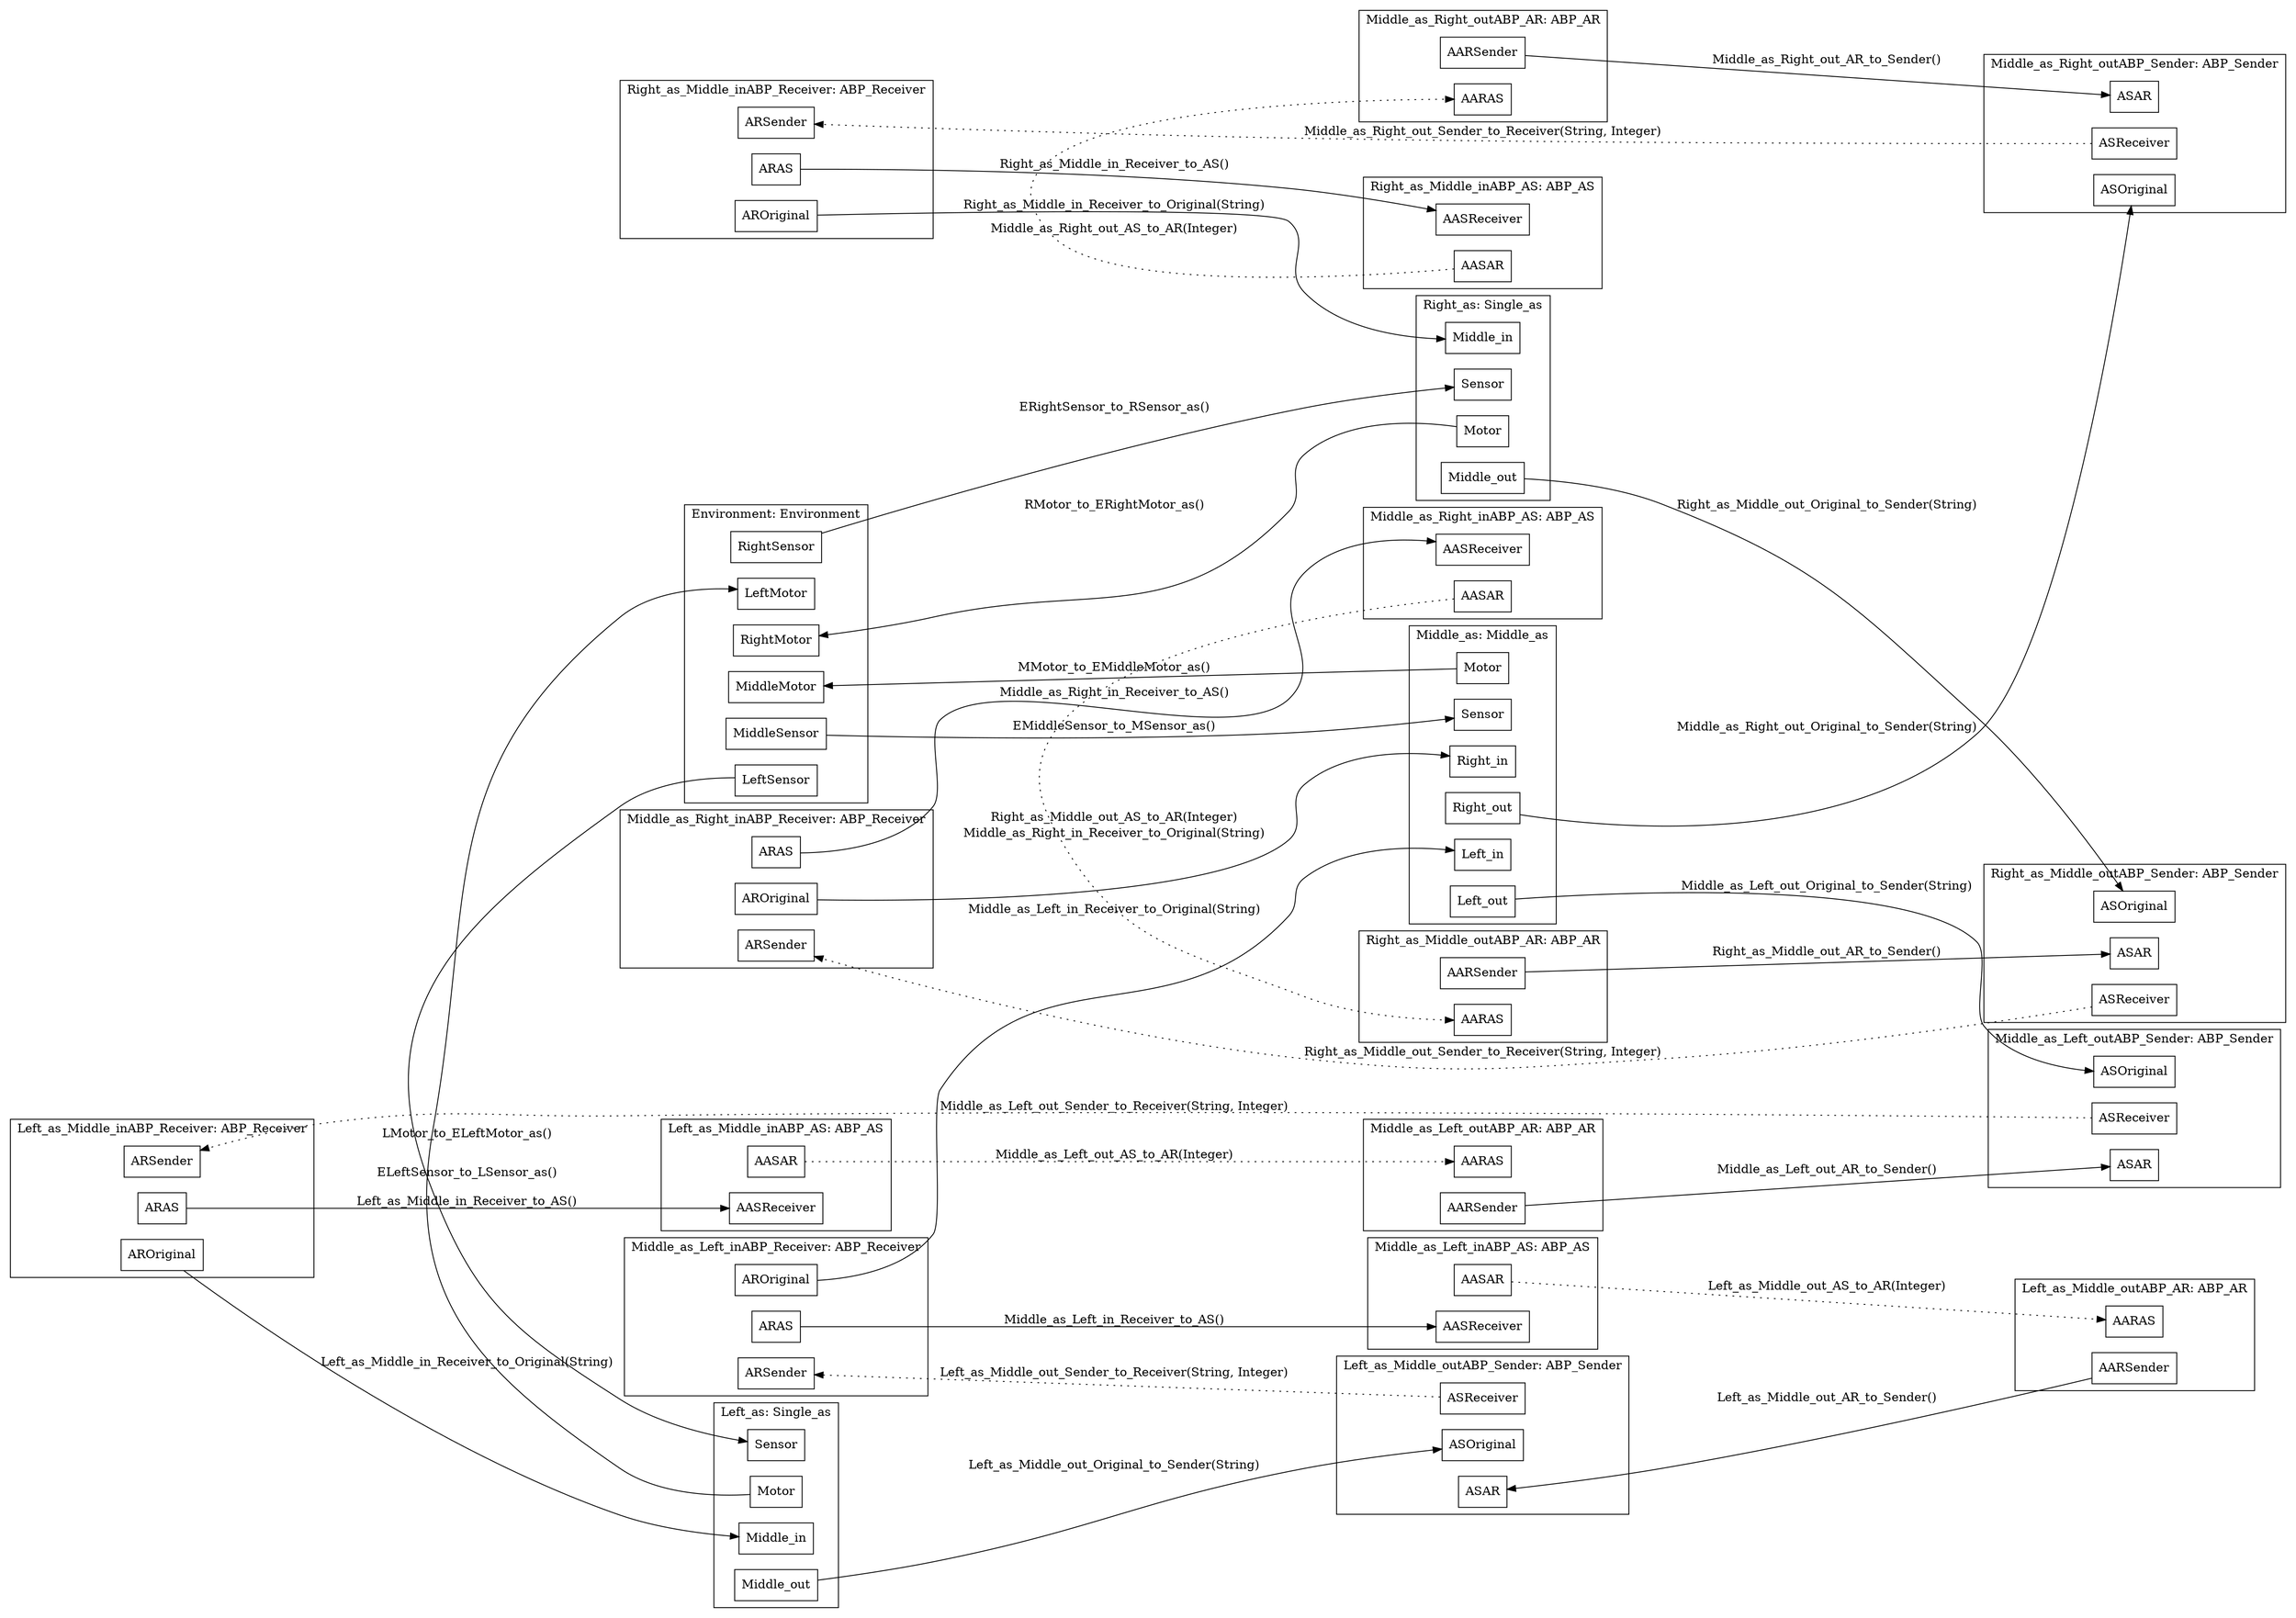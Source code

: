
digraph LegoCase_as_arg_uni_ll {
  graph [rankdir = "LR"];
  
  subgraph cluster_Right_as{
    label = "Right_as: Single_as";
    node [shape = box];
    Right_as_Sensor[label = Sensor]
    Right_as_Motor[label = Motor]
    Right_as_Middle_in[label = Middle_in]
    Right_as_Middle_out[label = Middle_out]
  }

  subgraph cluster_Left_as{
    label = "Left_as: Single_as";
    node [shape = box];
    Left_as_Sensor[label = Sensor]
    Left_as_Motor[label = Motor]
    Left_as_Middle_in[label = Middle_in]
    Left_as_Middle_out[label = Middle_out]
  }

  subgraph cluster_Middle_as{
    label = "Middle_as: Middle_as";
    node [shape = box];
    Middle_as_Sensor[label = Sensor]
    Middle_as_Motor[label = Motor]
    Middle_as_Right_in[label = Right_in]
    Middle_as_Right_out[label = Right_out]
    Middle_as_Left_in[label = Left_in]
    Middle_as_Left_out[label = Left_out]
  }

  subgraph cluster_Environment{
    label = "Environment: Environment";
    node [shape = box];
    Environment_LeftSensor[label = LeftSensor]
    Environment_LeftMotor[label = LeftMotor]
    Environment_MiddleSensor[label = MiddleSensor]
    Environment_MiddleMotor[label = MiddleMotor]
    Environment_RightSensor[label = RightSensor]
    Environment_RightMotor[label = RightMotor]
  }

  subgraph cluster_Right_as_Middle_outABP_Sender{
    label = "Right_as_Middle_outABP_Sender: ABP_Sender";
    node [shape = box];
    Right_as_Middle_outABP_Sender_ASOriginal[label = ASOriginal]
    Right_as_Middle_outABP_Sender_ASReceiver[label = ASReceiver]
    Right_as_Middle_outABP_Sender_ASAR[label = ASAR]
  }

  subgraph cluster_Right_as_Middle_outABP_AR{
    label = "Right_as_Middle_outABP_AR: ABP_AR";
    node [shape = box];
    Right_as_Middle_outABP_AR_AARAS[label = AARAS]
    Right_as_Middle_outABP_AR_AARSender[label = AARSender]
  }

  subgraph cluster_Middle_as_Right_inABP_Receiver{
    label = "Middle_as_Right_inABP_Receiver: ABP_Receiver";
    node [shape = box];
    Middle_as_Right_inABP_Receiver_AROriginal[label = AROriginal]
    Middle_as_Right_inABP_Receiver_ARSender[label = ARSender]
    Middle_as_Right_inABP_Receiver_ARAS[label = ARAS]
  }

  subgraph cluster_Middle_as_Right_inABP_AS{
    label = "Middle_as_Right_inABP_AS: ABP_AS";
    node [shape = box];
    Middle_as_Right_inABP_AS_AASAR[label = AASAR]
    Middle_as_Right_inABP_AS_AASReceiver[label = AASReceiver]
  }

  subgraph cluster_Left_as_Middle_outABP_Sender{
    label = "Left_as_Middle_outABP_Sender: ABP_Sender";
    node [shape = box];
    Left_as_Middle_outABP_Sender_ASOriginal[label = ASOriginal]
    Left_as_Middle_outABP_Sender_ASReceiver[label = ASReceiver]
    Left_as_Middle_outABP_Sender_ASAR[label = ASAR]
  }

  subgraph cluster_Left_as_Middle_outABP_AR{
    label = "Left_as_Middle_outABP_AR: ABP_AR";
    node [shape = box];
    Left_as_Middle_outABP_AR_AARAS[label = AARAS]
    Left_as_Middle_outABP_AR_AARSender[label = AARSender]
  }

  subgraph cluster_Middle_as_Left_inABP_Receiver{
    label = "Middle_as_Left_inABP_Receiver: ABP_Receiver";
    node [shape = box];
    Middle_as_Left_inABP_Receiver_AROriginal[label = AROriginal]
    Middle_as_Left_inABP_Receiver_ARSender[label = ARSender]
    Middle_as_Left_inABP_Receiver_ARAS[label = ARAS]
  }

  subgraph cluster_Middle_as_Left_inABP_AS{
    label = "Middle_as_Left_inABP_AS: ABP_AS";
    node [shape = box];
    Middle_as_Left_inABP_AS_AASAR[label = AASAR]
    Middle_as_Left_inABP_AS_AASReceiver[label = AASReceiver]
  }

  subgraph cluster_Middle_as_Right_outABP_Sender{
    label = "Middle_as_Right_outABP_Sender: ABP_Sender";
    node [shape = box];
    Middle_as_Right_outABP_Sender_ASOriginal[label = ASOriginal]
    Middle_as_Right_outABP_Sender_ASReceiver[label = ASReceiver]
    Middle_as_Right_outABP_Sender_ASAR[label = ASAR]
  }

  subgraph cluster_Middle_as_Right_outABP_AR{
    label = "Middle_as_Right_outABP_AR: ABP_AR";
    node [shape = box];
    Middle_as_Right_outABP_AR_AARAS[label = AARAS]
    Middle_as_Right_outABP_AR_AARSender[label = AARSender]
  }

  subgraph cluster_Right_as_Middle_inABP_Receiver{
    label = "Right_as_Middle_inABP_Receiver: ABP_Receiver";
    node [shape = box];
    Right_as_Middle_inABP_Receiver_AROriginal[label = AROriginal]
    Right_as_Middle_inABP_Receiver_ARSender[label = ARSender]
    Right_as_Middle_inABP_Receiver_ARAS[label = ARAS]
  }

  subgraph cluster_Right_as_Middle_inABP_AS{
    label = "Right_as_Middle_inABP_AS: ABP_AS";
    node [shape = box];
    Right_as_Middle_inABP_AS_AASAR[label = AASAR]
    Right_as_Middle_inABP_AS_AASReceiver[label = AASReceiver]
  }

  subgraph cluster_Middle_as_Left_outABP_Sender{
    label = "Middle_as_Left_outABP_Sender: ABP_Sender";
    node [shape = box];
    Middle_as_Left_outABP_Sender_ASOriginal[label = ASOriginal]
    Middle_as_Left_outABP_Sender_ASReceiver[label = ASReceiver]
    Middle_as_Left_outABP_Sender_ASAR[label = ASAR]
  }

  subgraph cluster_Middle_as_Left_outABP_AR{
    label = "Middle_as_Left_outABP_AR: ABP_AR";
    node [shape = box];
    Middle_as_Left_outABP_AR_AARAS[label = AARAS]
    Middle_as_Left_outABP_AR_AARSender[label = AARSender]
  }

  subgraph cluster_Left_as_Middle_inABP_Receiver{
    label = "Left_as_Middle_inABP_Receiver: ABP_Receiver";
    node [shape = box];
    Left_as_Middle_inABP_Receiver_AROriginal[label = AROriginal]
    Left_as_Middle_inABP_Receiver_ARSender[label = ARSender]
    Left_as_Middle_inABP_Receiver_ARAS[label = ARAS]
  }

  subgraph cluster_Left_as_Middle_inABP_AS{
    label = "Left_as_Middle_inABP_AS: ABP_AS";
    node [shape = box];
    Left_as_Middle_inABP_AS_AASAR[label = AASAR]
    Left_as_Middle_inABP_AS_AASReceiver[label = AASReceiver]
  }

  
 Environment_LeftSensor -> Left_as_Sensor [label = "ELeftSensor_to_LSensor_as()"];

 Left_as_Motor -> Environment_LeftMotor [label = "LMotor_to_ELeftMotor_as()"];

 Environment_RightSensor -> Right_as_Sensor [label = "ERightSensor_to_RSensor_as()"];

 Right_as_Motor -> Environment_RightMotor [label = "RMotor_to_ERightMotor_as()"];

 Environment_MiddleSensor -> Middle_as_Sensor [label = "EMiddleSensor_to_MSensor_as()"];

 Middle_as_Motor -> Environment_MiddleMotor [label = "MMotor_to_EMiddleMotor_as()"];

 Right_as_Middle_out -> Right_as_Middle_outABP_Sender_ASOriginal [label = "Right_as_Middle_out_Original_to_Sender(String)"];

 Right_as_Middle_outABP_AR_AARSender -> Right_as_Middle_outABP_Sender_ASAR [label = "Right_as_Middle_out_AR_to_Sender()"];

 Middle_as_Right_inABP_Receiver_AROriginal -> Middle_as_Right_in [label = "Middle_as_Right_in_Receiver_to_Original(String)"];

 Middle_as_Right_inABP_Receiver_ARAS -> Middle_as_Right_inABP_AS_AASReceiver [label = "Middle_as_Right_in_Receiver_to_AS()"];

 Right_as_Middle_outABP_Sender_ASReceiver -> Middle_as_Right_inABP_Receiver_ARSender [label = "Right_as_Middle_out_Sender_to_Receiver(String, Integer)", style=dotted];

 Middle_as_Right_inABP_AS_AASAR -> Right_as_Middle_outABP_AR_AARAS [label = "Right_as_Middle_out_AS_to_AR(Integer)", style=dotted];

 Left_as_Middle_out -> Left_as_Middle_outABP_Sender_ASOriginal [label = "Left_as_Middle_out_Original_to_Sender(String)"];

 Left_as_Middle_outABP_AR_AARSender -> Left_as_Middle_outABP_Sender_ASAR [label = "Left_as_Middle_out_AR_to_Sender()"];

 Middle_as_Left_inABP_Receiver_AROriginal -> Middle_as_Left_in [label = "Middle_as_Left_in_Receiver_to_Original(String)"];

 Middle_as_Left_inABP_Receiver_ARAS -> Middle_as_Left_inABP_AS_AASReceiver [label = "Middle_as_Left_in_Receiver_to_AS()"];

 Left_as_Middle_outABP_Sender_ASReceiver -> Middle_as_Left_inABP_Receiver_ARSender [label = "Left_as_Middle_out_Sender_to_Receiver(String, Integer)", style=dotted];

 Middle_as_Left_inABP_AS_AASAR -> Left_as_Middle_outABP_AR_AARAS [label = "Left_as_Middle_out_AS_to_AR(Integer)", style=dotted];

 Middle_as_Right_out -> Middle_as_Right_outABP_Sender_ASOriginal [label = "Middle_as_Right_out_Original_to_Sender(String)"];

 Middle_as_Right_outABP_AR_AARSender -> Middle_as_Right_outABP_Sender_ASAR [label = "Middle_as_Right_out_AR_to_Sender()"];

 Right_as_Middle_inABP_Receiver_AROriginal -> Right_as_Middle_in [label = "Right_as_Middle_in_Receiver_to_Original(String)"];

 Right_as_Middle_inABP_Receiver_ARAS -> Right_as_Middle_inABP_AS_AASReceiver [label = "Right_as_Middle_in_Receiver_to_AS()"];

 Middle_as_Right_outABP_Sender_ASReceiver -> Right_as_Middle_inABP_Receiver_ARSender [label = "Middle_as_Right_out_Sender_to_Receiver(String, Integer)", style=dotted];

 Right_as_Middle_inABP_AS_AASAR -> Middle_as_Right_outABP_AR_AARAS [label = "Middle_as_Right_out_AS_to_AR(Integer)", style=dotted];

 Middle_as_Left_out -> Middle_as_Left_outABP_Sender_ASOriginal [label = "Middle_as_Left_out_Original_to_Sender(String)"];

 Middle_as_Left_outABP_AR_AARSender -> Middle_as_Left_outABP_Sender_ASAR [label = "Middle_as_Left_out_AR_to_Sender()"];

 Left_as_Middle_inABP_Receiver_AROriginal -> Left_as_Middle_in [label = "Left_as_Middle_in_Receiver_to_Original(String)"];

 Left_as_Middle_inABP_Receiver_ARAS -> Left_as_Middle_inABP_AS_AASReceiver [label = "Left_as_Middle_in_Receiver_to_AS()"];

 Middle_as_Left_outABP_Sender_ASReceiver -> Left_as_Middle_inABP_Receiver_ARSender [label = "Middle_as_Left_out_Sender_to_Receiver(String, Integer)", style=dotted];

 Left_as_Middle_inABP_AS_AASAR -> Middle_as_Left_outABP_AR_AARAS [label = "Middle_as_Left_out_AS_to_AR(Integer)", style=dotted];

}

